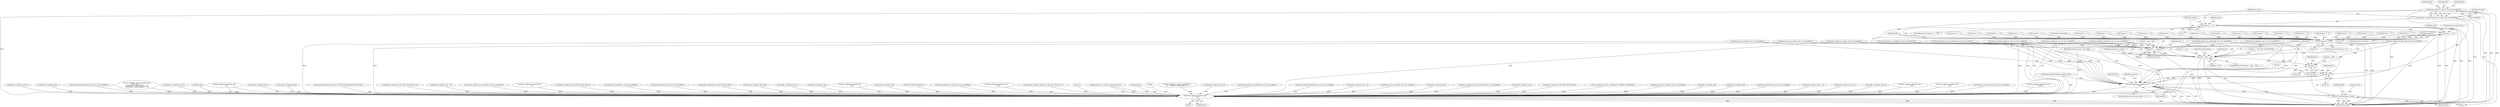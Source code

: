 digraph "0_tcpdump_af2cf04a9394c1a56227c2289ae8da262828294a@pointer" {
"1002077" [label="(Call,decode_multicast_vpn(ndo, tptr, buf, sizeof(buf)))"];
"1002075" [label="(Call,advance = decode_multicast_vpn(ndo, tptr, buf, sizeof(buf)))"];
"1002084" [label="(Call,advance == -1)"];
"1002094" [label="(Call,advance == -2)"];
"1002145" [label="(Call,advance < 0)"];
"1002149" [label="(Call,tptr += advance)"];
"1001710" [label="(Call,tptr < pptr + len)"];
"1002110" [label="(Call,tptr-3)"];
"1002130" [label="(Call,tptr-3)"];
"1002128" [label="(Call,print_unknown_data(ndo, tptr-3, \"\n\t    \", tlen))"];
"1002108" [label="(Call,ND_TCHECK2(*(tptr-3),tlen))"];
"1002940" [label="(Call,print_unknown_data(ndo, pptr, \"\n\t    \", len))"];
"1002079" [label="(Identifier,tptr)"];
"1001722" [label="(Block,)"];
"1002148" [label="(ControlStructure,break;)"];
"1002110" [label="(Call,tptr-3)"];
"1001988" [label="(Call,advance == -1)"];
"1001837" [label="(Call,decode_prefix6(ndo, tptr, len, buf, sizeof(buf)))"];
"1002113" [label="(Identifier,tlen)"];
"1002116" [label="(Identifier,ndo)"];
"1000568" [label="(Call,ipaddr_string(ndo, tptr))"];
"1002397" [label="(Call,print_unknown_data(ndo, tptr, \"\n\t      \", 8))"];
"1000332" [label="(Call,ipaddr_string(ndo, tptr))"];
"1001902" [label="(Call,advance == -3)"];
"1002095" [label="(Identifier,advance)"];
"1001981" [label="(Call,decode_clnp_prefix(ndo, tptr, buf, sizeof(buf)))"];
"1002078" [label="(Identifier,ndo)"];
"1002535" [label="(Call,ipaddr_string(ndo, tptr))"];
"1001862" [label="(Call,advance == -3)"];
"1002084" [label="(Call,advance == -1)"];
"1002238" [label="(Call,ipaddr_string(ndo, tptr+2))"];
"1002222" [label="(Call,ipaddr_string(ndo, tptr+4))"];
"1002129" [label="(Identifier,ndo)"];
"1001634" [label="(Call,print_unknown_data(ndo, tptr, \"\n\t    \", tlen))"];
"1002571" [label="(Call,print_unknown_data(ndo, tptr, \"\n\t      \", tlen))"];
"1001313" [label="(Call,decode_rt_routing_info(ndo, tptr, buf, sizeof(buf)))"];
"1002131" [label="(Identifier,tptr)"];
"1002085" [label="(Identifier,advance)"];
"1002045" [label="(Call,decode_mdt_vpn_nlri(ndo, tptr, buf, sizeof(buf)))"];
"1002654" [label="(Call,print_unknown_data(ndo, tptr,\"\n\t      \", length))"];
"1001877" [label="(Call,decode_labeled_prefix6(ndo, tptr, len, buf, sizeof(buf)))"];
"1000129" [label="(MethodParameterIn,u_int len)"];
"1002501" [label="(Call,ipaddr_string(ndo, tptr+4))"];
"1002077" [label="(Call,decode_multicast_vpn(ndo, tptr, buf, sizeof(buf)))"];
"1000768" [label="(Call,ipaddr_string(ndo, tptr))"];
"1001966" [label="(Call,advance == -2)"];
"1001733" [label="(Call,advance == -1)"];
"1002132" [label="(Literal,3)"];
"1001241" [label="(Call,decode_labeled_prefix4(ndo, tptr, len, buf, sizeof(buf)))"];
"1000259" [label="(Call,as_printf(ndo, astostr, sizeof(astostr),\n\t\t\t\tas_size == 2 ?\n\t\t\t\tEXTRACT_16BITS(&tptr[2 + i]) :\n\t\t\t\tEXTRACT_32BITS(&tptr[2 + i])))"];
"1002303" [label="(Call,ipaddr_string(ndo, tptr+2))"];
"1002941" [label="(Identifier,ndo)"];
"1001934" [label="(Call,advance == -2)"];
"1002921" [label="(Call,print_unknown_data(ndo, pptr, \"\n\t    \", len))"];
"1001750" [label="(Call,advance == -3)"];
"1002081" [label="(Call,sizeof(buf))"];
"1001949" [label="(Call,decode_labeled_vpn_l2(ndo, tptr, buf, sizeof(buf)))"];
"1000146" [label="(Call,tlen=len)"];
"1002149" [label="(Call,tptr += advance)"];
"1002518" [label="(Call,ipaddr_string(ndo, tptr))"];
"1001699" [label="(Call,len == BGP_MP_NLRI_MINSIZE)"];
"1002145" [label="(Call,advance < 0)"];
"1002096" [label="(Call,-2)"];
"1002136" [label="(Identifier,advance)"];
"1002109" [label="(Call,*(tptr-3))"];
"1002102" [label="(Identifier,ndo)"];
"1002940" [label="(Call,print_unknown_data(ndo, pptr, \"\n\t    \", len))"];
"1002950" [label="(MethodReturn,RET)"];
"1001725" [label="(Call,decode_prefix4(ndo, tptr, len, buf, sizeof(buf)))"];
"1001019" [label="(Call,isonsap_string(ndo, tptr+BGP_VPN_RD_LEN,tlen-BGP_VPN_RD_LEN))"];
"1001885" [label="(Call,advance == -1)"];
"1002062" [label="(Call,advance == -2)"];
"1000128" [label="(MethodParameterIn,const u_char *pptr)"];
"1002130" [label="(Call,tptr-3)"];
"1001077" [label="(Call,ip6addr_string(ndo, tptr+BGP_VPN_RD_LEN+3))"];
"1002128" [label="(Call,print_unknown_data(ndo, tptr-3, \"\n\t    \", tlen))"];
"1000429" [label="(Call,ipaddr_string(ndo, tptr + 4))"];
"1001812" [label="(Call,advance == -1)"];
"1001281" [label="(Call,decode_labeled_vpn_prefix4(ndo, tptr, buf, sizeof(buf)))"];
"1001711" [label="(Identifier,tptr)"];
"1001917" [label="(Call,decode_labeled_vpn_prefix6(ndo, tptr, buf, sizeof(buf)))"];
"1001822" [label="(Call,advance == -2)"];
"1000143" [label="(Call,tptr = pptr)"];
"1001048" [label="(Call,ipaddr_string(ndo, tptr+BGP_VPN_RD_LEN+4))"];
"1001553" [label="(Call,decode_clnp_prefix(ndo, tptr, buf, sizeof(buf)))"];
"1001706" [label="(Call,tptr += 3)"];
"1001201" [label="(Call,decode_prefix4(ndo, tptr, len, buf, sizeof(buf)))"];
"1002111" [label="(Identifier,tptr)"];
"1000910" [label="(Call,ip6addr_string(ndo, tptr+BGP_VPN_RD_LEN))"];
"1001666" [label="(Call,EXTRACT_16BITS(tptr))"];
"1001998" [label="(Call,advance == -2)"];
"1000978" [label="(Call,isonsap_string(ndo, tptr, tlen))"];
"1002133" [label="(Literal,\"\n\t    \")"];
"1001956" [label="(Call,advance == -1)"];
"1001715" [label="(Block,)"];
"1002030" [label="(Call,advance == -2)"];
"1001710" [label="(Call,tptr < pptr + len)"];
"1002317" [label="(Call,ipaddr_string(ndo, tptr+2))"];
"1002083" [label="(ControlStructure,if (advance == -1))"];
"1002150" [label="(Identifier,tptr)"];
"1002138" [label="(Call,tptr = pptr + len)"];
"1002112" [label="(Literal,3)"];
"1000126" [label="(MethodParameterIn,netdissect_options *ndo)"];
"1000683" [label="(Call,print_unknown_data(ndo, tptr, \"\n\t    \", tlen))"];
"1001924" [label="(Call,advance == -1)"];
"1002152" [label="(ControlStructure,break;)"];
"1000862" [label="(Call,ip6addr_string(ndo, tptr))"];
"1002936" [label="(Call,ND_TCHECK2(*pptr,len))"];
"1002052" [label="(Call,advance == -1)"];
"1002086" [label="(Call,-1)"];
"1001521" [label="(Call,decode_labeled_vpn_l2(ndo, tptr, buf, sizeof(buf)))"];
"1002094" [label="(Call,advance == -2)"];
"1001111" [label="(Call,print_unknown_data(ndo, tptr, \"\n\t    \", tlen))"];
"1002828" [label="(Call,bgp_attr_print(ndo, atype, tptr, alen, attr_set_level + 1))"];
"1002946" [label="(Literal,1)"];
"1002147" [label="(Literal,0)"];
"1000201" [label="(Call,bgp_attr_get_as_size(ndo, atype, pptr, len))"];
"1001712" [label="(Call,pptr + len)"];
"1002144" [label="(ControlStructure,if (advance < 0))"];
"1002108" [label="(Call,ND_TCHECK2(*(tptr-3),tlen))"];
"1002080" [label="(Identifier,buf)"];
"1002076" [label="(Identifier,advance)"];
"1002942" [label="(Identifier,pptr)"];
"1002943" [label="(Literal,\"\n\t    \")"];
"1002146" [label="(Identifier,advance)"];
"1001845" [label="(Call,advance == -1)"];
"1002134" [label="(Identifier,tlen)"];
"1002256" [label="(Call,as_printf(ndo, astostr, sizeof(astostr),\n\t\t\t    EXTRACT_32BITS(tptr+2)))"];
"1002480" [label="(Call,ipaddr_string(ndo, tptr+4))"];
"1001489" [label="(Call,decode_labeled_vpn_prefix6(ndo, tptr, buf, sizeof(buf)))"];
"1002013" [label="(Call,decode_labeled_vpn_clnp_prefix(ndo, tptr, buf, sizeof(buf)))"];
"1002090" [label="(Identifier,ndo)"];
"1002135" [label="(Call,advance = 0)"];
"1001449" [label="(Call,decode_labeled_prefix6(ndo, tptr, len, buf, sizeof(buf)))"];
"1002151" [label="(Identifier,advance)"];
"1002122" [label="(ControlStructure,if (ndo->ndo_vflag <= 1))"];
"1002944" [label="(Identifier,len)"];
"1000464" [label="(Call,ipaddr_string(ndo, tptr + 4))"];
"1001765" [label="(Call,decode_labeled_prefix4(ndo, tptr, len, buf, sizeof(buf)))"];
"1001377" [label="(Call,decode_mdt_vpn_nlri(ndo, tptr, buf, sizeof(buf)))"];
"1002098" [label="(ControlStructure,goto trunc;)"];
"1001805" [label="(Call,decode_labeled_vpn_prefix4(ndo, tptr, buf, sizeof(buf)))"];
"1001585" [label="(Call,decode_labeled_vpn_clnp_prefix(ndo, tptr, buf, sizeof(buf)))"];
"1002075" [label="(Call,advance = decode_multicast_vpn(ndo, tptr, buf, sizeof(buf)))"];
"1002935" [label="(Block,)"];
"1001719" [label="(Identifier,af)"];
"1000956" [label="(Call,ipaddr_string(ndo, tptr))"];
"1000816" [label="(Call,ipaddr_string(ndo, tptr+BGP_VPN_RD_LEN))"];
"1002682" [label="(Call,as_printf(ndo, astostr, sizeof(astostr), EXTRACT_32BITS(tptr)))"];
"1001345" [label="(Call,decode_multicast_vpn(ndo, tptr, buf, sizeof(buf)))"];
"1002555" [label="(Call,ipaddr_string(ndo, tptr))"];
"1000599" [label="(Call,ipaddr_string(ndo, tptr))"];
"1001790" [label="(Call,advance == -3)"];
"1001709" [label="(ControlStructure,while (tptr < pptr + len))"];
"1001409" [label="(Call,decode_prefix6(ndo, tptr, len, buf, sizeof(buf)))"];
"1001659" [label="(Call,ND_TCHECK2(tptr[0], BGP_MP_NLRI_MINSIZE))"];
"1002093" [label="(ControlStructure,if (advance == -2))"];
"1000409" [label="(Call,ipaddr_string(ndo, tptr + 2))"];
"1002020" [label="(Call,advance == -1)"];
"1001773" [label="(Call,advance == -1)"];
"1002077" -> "1002075"  [label="AST: "];
"1002077" -> "1002081"  [label="CFG: "];
"1002078" -> "1002077"  [label="AST: "];
"1002079" -> "1002077"  [label="AST: "];
"1002080" -> "1002077"  [label="AST: "];
"1002081" -> "1002077"  [label="AST: "];
"1002075" -> "1002077"  [label="CFG: "];
"1002077" -> "1002950"  [label="DDG: "];
"1002077" -> "1002950"  [label="DDG: "];
"1002077" -> "1002950"  [label="DDG: "];
"1002077" -> "1002075"  [label="DDG: "];
"1002077" -> "1002075"  [label="DDG: "];
"1002077" -> "1002075"  [label="DDG: "];
"1002077" -> "1002128"  [label="DDG: "];
"1002077" -> "1002149"  [label="DDG: "];
"1002077" -> "1002940"  [label="DDG: "];
"1002075" -> "1001722"  [label="AST: "];
"1002076" -> "1002075"  [label="AST: "];
"1002085" -> "1002075"  [label="CFG: "];
"1002075" -> "1002950"  [label="DDG: "];
"1002075" -> "1002084"  [label="DDG: "];
"1002084" -> "1002083"  [label="AST: "];
"1002084" -> "1002086"  [label="CFG: "];
"1002085" -> "1002084"  [label="AST: "];
"1002086" -> "1002084"  [label="AST: "];
"1002090" -> "1002084"  [label="CFG: "];
"1002095" -> "1002084"  [label="CFG: "];
"1002084" -> "1002950"  [label="DDG: "];
"1002084" -> "1002950"  [label="DDG: "];
"1002084" -> "1002950"  [label="DDG: "];
"1002086" -> "1002084"  [label="DDG: "];
"1002084" -> "1002094"  [label="DDG: "];
"1002084" -> "1002145"  [label="DDG: "];
"1002094" -> "1002093"  [label="AST: "];
"1002094" -> "1002096"  [label="CFG: "];
"1002095" -> "1002094"  [label="AST: "];
"1002096" -> "1002094"  [label="AST: "];
"1002098" -> "1002094"  [label="CFG: "];
"1002102" -> "1002094"  [label="CFG: "];
"1002094" -> "1002950"  [label="DDG: "];
"1002094" -> "1002950"  [label="DDG: "];
"1002094" -> "1002950"  [label="DDG: "];
"1002096" -> "1002094"  [label="DDG: "];
"1002094" -> "1002145"  [label="DDG: "];
"1002145" -> "1002144"  [label="AST: "];
"1002145" -> "1002147"  [label="CFG: "];
"1002146" -> "1002145"  [label="AST: "];
"1002147" -> "1002145"  [label="AST: "];
"1002148" -> "1002145"  [label="CFG: "];
"1002150" -> "1002145"  [label="CFG: "];
"1002145" -> "1002950"  [label="DDG: "];
"1002145" -> "1002950"  [label="DDG: "];
"1001845" -> "1002145"  [label="DDG: "];
"1001862" -> "1002145"  [label="DDG: "];
"1002030" -> "1002145"  [label="DDG: "];
"1001812" -> "1002145"  [label="DDG: "];
"1001934" -> "1002145"  [label="DDG: "];
"1001790" -> "1002145"  [label="DDG: "];
"1001966" -> "1002145"  [label="DDG: "];
"1001902" -> "1002145"  [label="DDG: "];
"1001885" -> "1002145"  [label="DDG: "];
"1001988" -> "1002145"  [label="DDG: "];
"1002020" -> "1002145"  [label="DDG: "];
"1001750" -> "1002145"  [label="DDG: "];
"1001822" -> "1002145"  [label="DDG: "];
"1001733" -> "1002145"  [label="DDG: "];
"1001998" -> "1002145"  [label="DDG: "];
"1002052" -> "1002145"  [label="DDG: "];
"1002062" -> "1002145"  [label="DDG: "];
"1001956" -> "1002145"  [label="DDG: "];
"1001924" -> "1002145"  [label="DDG: "];
"1001773" -> "1002145"  [label="DDG: "];
"1002135" -> "1002145"  [label="DDG: "];
"1002145" -> "1002149"  [label="DDG: "];
"1002149" -> "1001715"  [label="AST: "];
"1002149" -> "1002151"  [label="CFG: "];
"1002150" -> "1002149"  [label="AST: "];
"1002151" -> "1002149"  [label="AST: "];
"1001711" -> "1002149"  [label="CFG: "];
"1002149" -> "1002950"  [label="DDG: "];
"1002149" -> "1001710"  [label="DDG: "];
"1001765" -> "1002149"  [label="DDG: "];
"1001725" -> "1002149"  [label="DDG: "];
"1001877" -> "1002149"  [label="DDG: "];
"1002138" -> "1002149"  [label="DDG: "];
"1002045" -> "1002149"  [label="DDG: "];
"1001805" -> "1002149"  [label="DDG: "];
"1001949" -> "1002149"  [label="DDG: "];
"1001837" -> "1002149"  [label="DDG: "];
"1002013" -> "1002149"  [label="DDG: "];
"1001981" -> "1002149"  [label="DDG: "];
"1001659" -> "1002149"  [label="DDG: "];
"1001917" -> "1002149"  [label="DDG: "];
"1001666" -> "1002149"  [label="DDG: "];
"1001710" -> "1001709"  [label="AST: "];
"1001710" -> "1001712"  [label="CFG: "];
"1001711" -> "1001710"  [label="AST: "];
"1001712" -> "1001710"  [label="AST: "];
"1001719" -> "1001710"  [label="CFG: "];
"1002152" -> "1001710"  [label="CFG: "];
"1001710" -> "1002950"  [label="DDG: "];
"1001710" -> "1002950"  [label="DDG: "];
"1001710" -> "1002950"  [label="DDG: "];
"1001659" -> "1001710"  [label="DDG: "];
"1001706" -> "1001710"  [label="DDG: "];
"1001666" -> "1001710"  [label="DDG: "];
"1000128" -> "1001710"  [label="DDG: "];
"1001699" -> "1001710"  [label="DDG: "];
"1001725" -> "1001710"  [label="DDG: "];
"1001837" -> "1001710"  [label="DDG: "];
"1001765" -> "1001710"  [label="DDG: "];
"1001877" -> "1001710"  [label="DDG: "];
"1000129" -> "1001710"  [label="DDG: "];
"1001710" -> "1002110"  [label="DDG: "];
"1002110" -> "1002109"  [label="AST: "];
"1002110" -> "1002112"  [label="CFG: "];
"1002111" -> "1002110"  [label="AST: "];
"1002112" -> "1002110"  [label="AST: "];
"1002109" -> "1002110"  [label="CFG: "];
"1001659" -> "1002110"  [label="DDG: "];
"1000143" -> "1002110"  [label="DDG: "];
"1001666" -> "1002110"  [label="DDG: "];
"1002110" -> "1002130"  [label="DDG: "];
"1002130" -> "1002128"  [label="AST: "];
"1002130" -> "1002132"  [label="CFG: "];
"1002131" -> "1002130"  [label="AST: "];
"1002132" -> "1002130"  [label="AST: "];
"1002133" -> "1002130"  [label="CFG: "];
"1002130" -> "1002128"  [label="DDG: "];
"1002130" -> "1002128"  [label="DDG: "];
"1001659" -> "1002130"  [label="DDG: "];
"1001666" -> "1002130"  [label="DDG: "];
"1002128" -> "1002122"  [label="AST: "];
"1002128" -> "1002134"  [label="CFG: "];
"1002129" -> "1002128"  [label="AST: "];
"1002133" -> "1002128"  [label="AST: "];
"1002134" -> "1002128"  [label="AST: "];
"1002136" -> "1002128"  [label="CFG: "];
"1002128" -> "1002950"  [label="DDG: "];
"1002128" -> "1002950"  [label="DDG: "];
"1002128" -> "1002950"  [label="DDG: "];
"1002128" -> "1002950"  [label="DDG: "];
"1002128" -> "1002108"  [label="DDG: "];
"1001725" -> "1002128"  [label="DDG: "];
"1002045" -> "1002128"  [label="DDG: "];
"1001917" -> "1002128"  [label="DDG: "];
"1001837" -> "1002128"  [label="DDG: "];
"1002013" -> "1002128"  [label="DDG: "];
"1001805" -> "1002128"  [label="DDG: "];
"1001877" -> "1002128"  [label="DDG: "];
"1001765" -> "1002128"  [label="DDG: "];
"1001949" -> "1002128"  [label="DDG: "];
"1001981" -> "1002128"  [label="DDG: "];
"1000126" -> "1002128"  [label="DDG: "];
"1002108" -> "1002128"  [label="DDG: "];
"1002128" -> "1002940"  [label="DDG: "];
"1002108" -> "1001722"  [label="AST: "];
"1002108" -> "1002113"  [label="CFG: "];
"1002109" -> "1002108"  [label="AST: "];
"1002113" -> "1002108"  [label="AST: "];
"1002116" -> "1002108"  [label="CFG: "];
"1002108" -> "1002950"  [label="DDG: "];
"1002108" -> "1002950"  [label="DDG: "];
"1002108" -> "1002950"  [label="DDG: "];
"1000146" -> "1002108"  [label="DDG: "];
"1002940" -> "1002935"  [label="AST: "];
"1002940" -> "1002944"  [label="CFG: "];
"1002941" -> "1002940"  [label="AST: "];
"1002942" -> "1002940"  [label="AST: "];
"1002943" -> "1002940"  [label="AST: "];
"1002944" -> "1002940"  [label="AST: "];
"1002946" -> "1002940"  [label="CFG: "];
"1002940" -> "1002950"  [label="DDG: "];
"1002940" -> "1002950"  [label="DDG: "];
"1002940" -> "1002950"  [label="DDG: "];
"1002940" -> "1002950"  [label="DDG: "];
"1002828" -> "1002940"  [label="DDG: "];
"1001837" -> "1002940"  [label="DDG: "];
"1001019" -> "1002940"  [label="DDG: "];
"1002397" -> "1002940"  [label="DDG: "];
"1002501" -> "1002940"  [label="DDG: "];
"1001877" -> "1002940"  [label="DDG: "];
"1002518" -> "1002940"  [label="DDG: "];
"1000259" -> "1002940"  [label="DDG: "];
"1001048" -> "1002940"  [label="DDG: "];
"1001725" -> "1002940"  [label="DDG: "];
"1000683" -> "1002940"  [label="DDG: "];
"1000332" -> "1002940"  [label="DDG: "];
"1002222" -> "1002940"  [label="DDG: "];
"1001765" -> "1002940"  [label="DDG: "];
"1001949" -> "1002940"  [label="DDG: "];
"1001981" -> "1002940"  [label="DDG: "];
"1000568" -> "1002940"  [label="DDG: "];
"1002045" -> "1002940"  [label="DDG: "];
"1000464" -> "1002940"  [label="DDG: "];
"1000910" -> "1002940"  [label="DDG: "];
"1001917" -> "1002940"  [label="DDG: "];
"1002256" -> "1002940"  [label="DDG: "];
"1001409" -> "1002940"  [label="DDG: "];
"1002317" -> "1002940"  [label="DDG: "];
"1001521" -> "1002940"  [label="DDG: "];
"1002682" -> "1002940"  [label="DDG: "];
"1000816" -> "1002940"  [label="DDG: "];
"1000978" -> "1002940"  [label="DDG: "];
"1000768" -> "1002940"  [label="DDG: "];
"1001077" -> "1002940"  [label="DDG: "];
"1001201" -> "1002940"  [label="DDG: "];
"1000956" -> "1002940"  [label="DDG: "];
"1000599" -> "1002940"  [label="DDG: "];
"1002555" -> "1002940"  [label="DDG: "];
"1001553" -> "1002940"  [label="DDG: "];
"1002571" -> "1002940"  [label="DDG: "];
"1002238" -> "1002940"  [label="DDG: "];
"1001345" -> "1002940"  [label="DDG: "];
"1001634" -> "1002940"  [label="DDG: "];
"1000409" -> "1002940"  [label="DDG: "];
"1002654" -> "1002940"  [label="DDG: "];
"1002013" -> "1002940"  [label="DDG: "];
"1001241" -> "1002940"  [label="DDG: "];
"1001281" -> "1002940"  [label="DDG: "];
"1000862" -> "1002940"  [label="DDG: "];
"1002535" -> "1002940"  [label="DDG: "];
"1001805" -> "1002940"  [label="DDG: "];
"1001449" -> "1002940"  [label="DDG: "];
"1002480" -> "1002940"  [label="DDG: "];
"1002921" -> "1002940"  [label="DDG: "];
"1002921" -> "1002940"  [label="DDG: "];
"1001585" -> "1002940"  [label="DDG: "];
"1001313" -> "1002940"  [label="DDG: "];
"1000429" -> "1002940"  [label="DDG: "];
"1001489" -> "1002940"  [label="DDG: "];
"1001377" -> "1002940"  [label="DDG: "];
"1001111" -> "1002940"  [label="DDG: "];
"1000201" -> "1002940"  [label="DDG: "];
"1000201" -> "1002940"  [label="DDG: "];
"1002303" -> "1002940"  [label="DDG: "];
"1000126" -> "1002940"  [label="DDG: "];
"1000128" -> "1002940"  [label="DDG: "];
"1002936" -> "1002940"  [label="DDG: "];
"1000129" -> "1002940"  [label="DDG: "];
}
